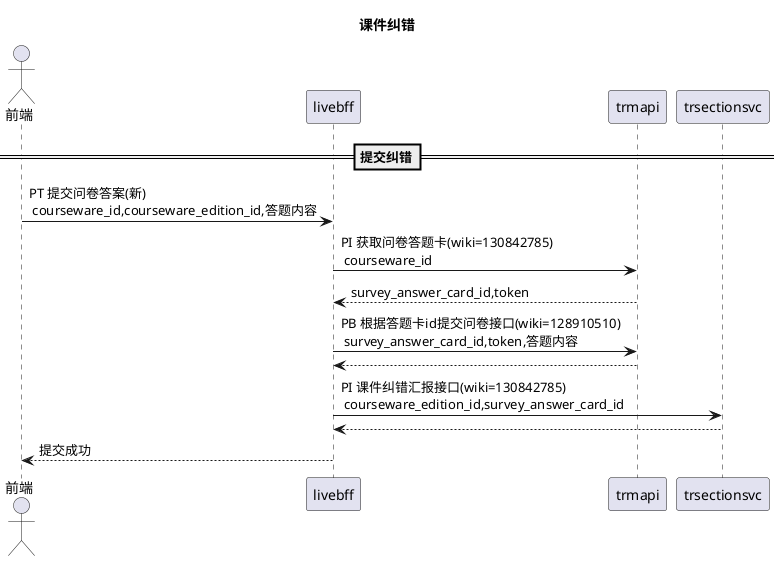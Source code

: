 @startuml
title 课件纠错
actor 前端
participant livebff
participant trmapi
participant trsectionsvc


==提交纠错==
前端 -> livebff:PT 提交问卷答案(新)\n courseware_id,courseware_edition_id,答题内容
livebff -> trmapi: PI 获取问卷答题卡(wiki=130842785)\n courseware_id
return survey_answer_card_id,token
livebff -> trmapi: PB 根据答题卡id提交问卷接口(wiki=128910510)\n survey_answer_card_id,token,答题内容
return
livebff -> trsectionsvc: PI 课件纠错汇报接口(wiki=130842785)\n courseware_edition_id,survey_answer_card_id
return
livebff --> 前端:提交成功


@enduml